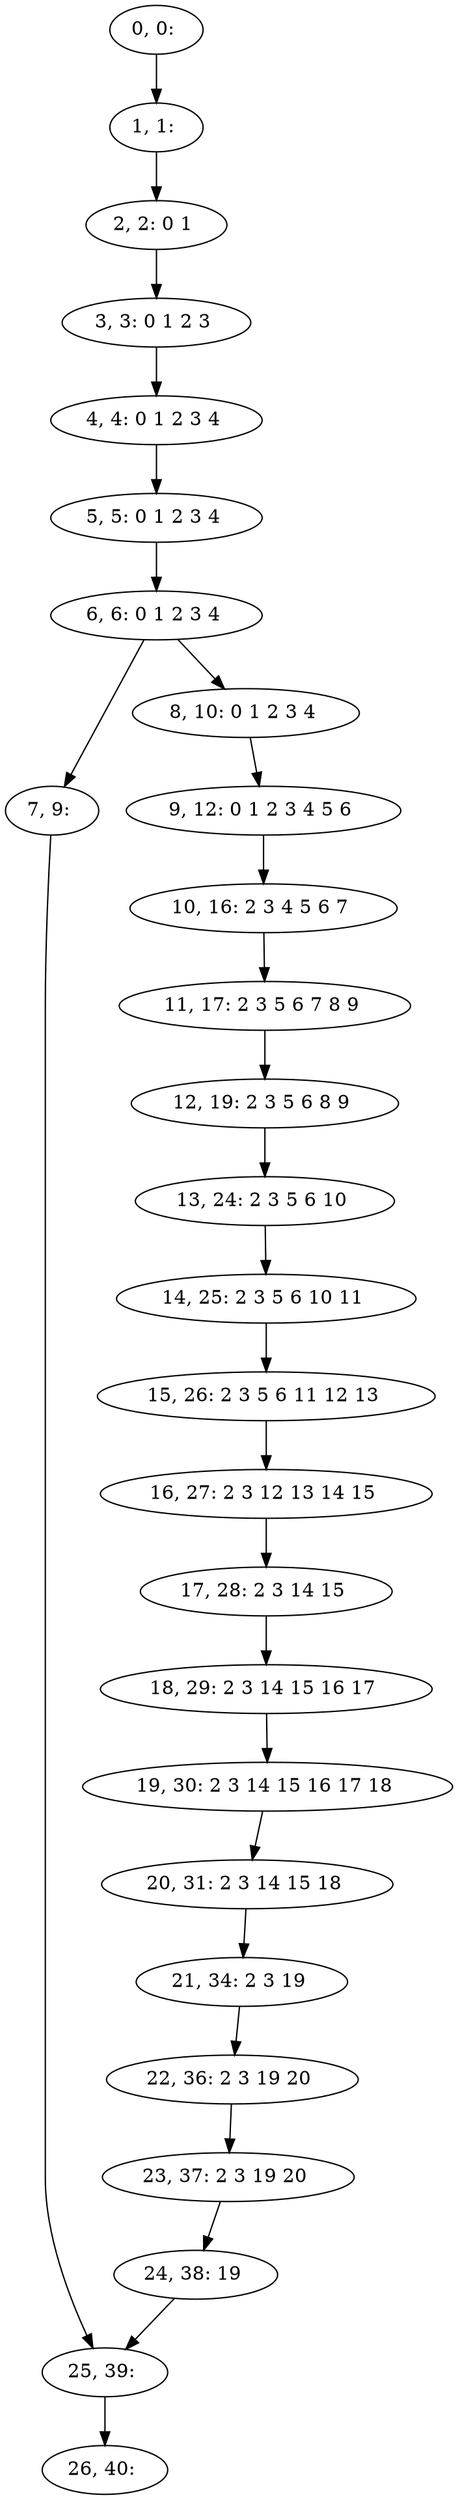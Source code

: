 digraph G {
0[label="0, 0: "];
1[label="1, 1: "];
2[label="2, 2: 0 1 "];
3[label="3, 3: 0 1 2 3 "];
4[label="4, 4: 0 1 2 3 4 "];
5[label="5, 5: 0 1 2 3 4 "];
6[label="6, 6: 0 1 2 3 4 "];
7[label="7, 9: "];
8[label="8, 10: 0 1 2 3 4 "];
9[label="9, 12: 0 1 2 3 4 5 6 "];
10[label="10, 16: 2 3 4 5 6 7 "];
11[label="11, 17: 2 3 5 6 7 8 9 "];
12[label="12, 19: 2 3 5 6 8 9 "];
13[label="13, 24: 2 3 5 6 10 "];
14[label="14, 25: 2 3 5 6 10 11 "];
15[label="15, 26: 2 3 5 6 11 12 13 "];
16[label="16, 27: 2 3 12 13 14 15 "];
17[label="17, 28: 2 3 14 15 "];
18[label="18, 29: 2 3 14 15 16 17 "];
19[label="19, 30: 2 3 14 15 16 17 18 "];
20[label="20, 31: 2 3 14 15 18 "];
21[label="21, 34: 2 3 19 "];
22[label="22, 36: 2 3 19 20 "];
23[label="23, 37: 2 3 19 20 "];
24[label="24, 38: 19 "];
25[label="25, 39: "];
26[label="26, 40: "];
0->1 ;
1->2 ;
2->3 ;
3->4 ;
4->5 ;
5->6 ;
6->7 ;
6->8 ;
7->25 ;
8->9 ;
9->10 ;
10->11 ;
11->12 ;
12->13 ;
13->14 ;
14->15 ;
15->16 ;
16->17 ;
17->18 ;
18->19 ;
19->20 ;
20->21 ;
21->22 ;
22->23 ;
23->24 ;
24->25 ;
25->26 ;
}
